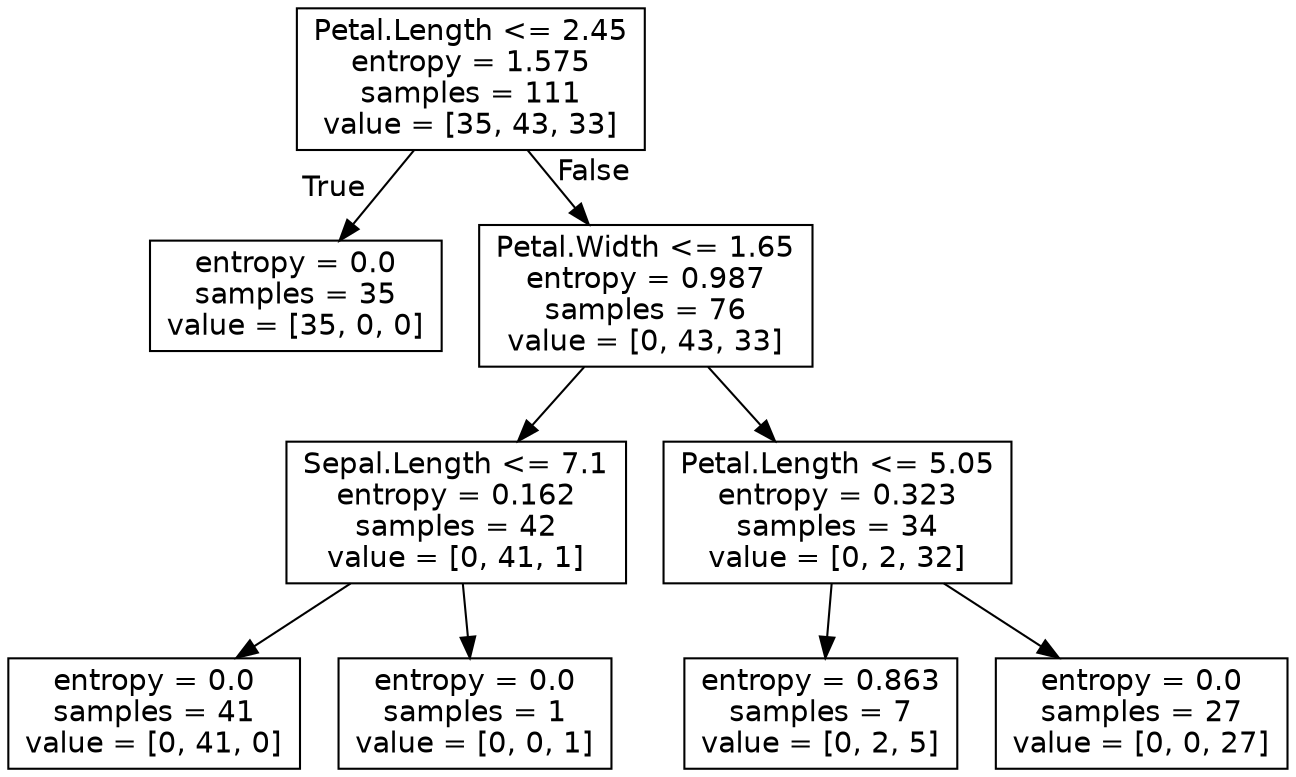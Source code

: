 digraph Tree {
node [shape=box, fontname="helvetica"] ;
edge [fontname="helvetica"] ;
0 [label="Petal.Length <= 2.45\nentropy = 1.575\nsamples = 111\nvalue = [35, 43, 33]"] ;
1 [label="entropy = 0.0\nsamples = 35\nvalue = [35, 0, 0]"] ;
0 -> 1 [labeldistance=2.5, labelangle=45, headlabel="True"] ;
2 [label="Petal.Width <= 1.65\nentropy = 0.987\nsamples = 76\nvalue = [0, 43, 33]"] ;
0 -> 2 [labeldistance=2.5, labelangle=-45, headlabel="False"] ;
3 [label="Sepal.Length <= 7.1\nentropy = 0.162\nsamples = 42\nvalue = [0, 41, 1]"] ;
2 -> 3 ;
4 [label="entropy = 0.0\nsamples = 41\nvalue = [0, 41, 0]"] ;
3 -> 4 ;
5 [label="entropy = 0.0\nsamples = 1\nvalue = [0, 0, 1]"] ;
3 -> 5 ;
6 [label="Petal.Length <= 5.05\nentropy = 0.323\nsamples = 34\nvalue = [0, 2, 32]"] ;
2 -> 6 ;
7 [label="entropy = 0.863\nsamples = 7\nvalue = [0, 2, 5]"] ;
6 -> 7 ;
8 [label="entropy = 0.0\nsamples = 27\nvalue = [0, 0, 27]"] ;
6 -> 8 ;
}